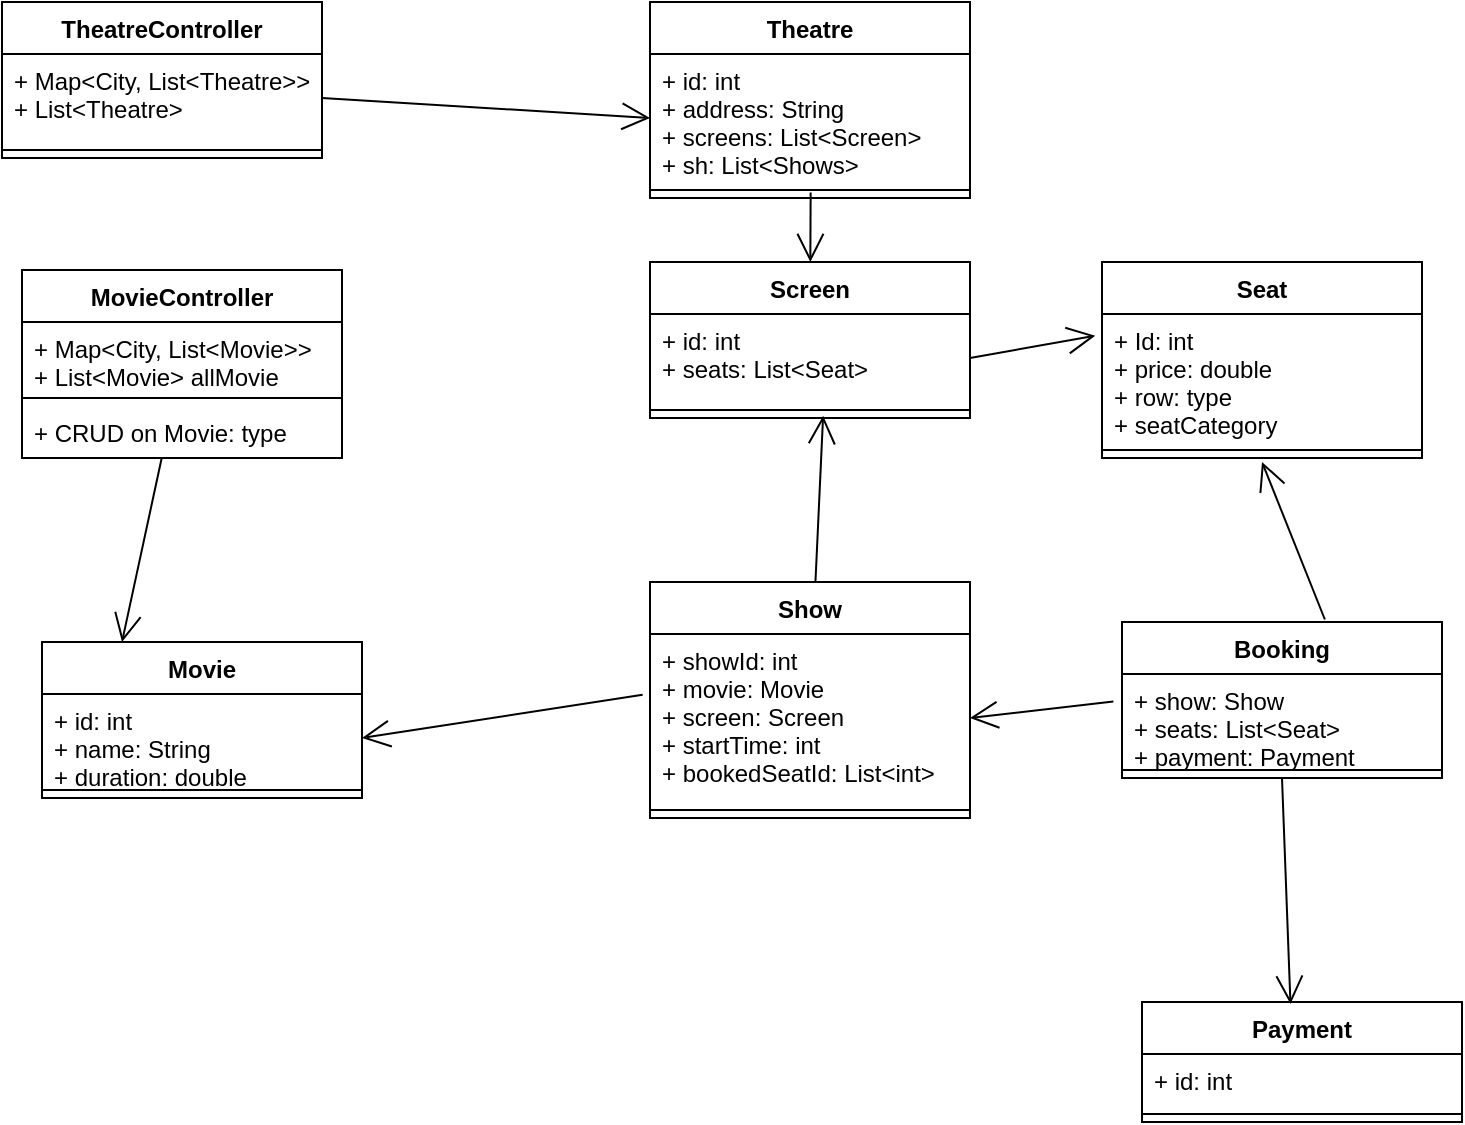 <mxfile>
    <diagram id="-WtOPFUp7KOy_wHp4BrG" name="Page-1">
        <mxGraphModel dx="1666" dy="1246" grid="1" gridSize="10" guides="1" tooltips="1" connect="1" arrows="1" fold="1" page="1" pageScale="1" pageWidth="827" pageHeight="1169" math="0" shadow="0">
            <root>
                <mxCell id="0"/>
                <mxCell id="1" parent="0"/>
                <mxCell id="2" value="TheatreController" style="swimlane;fontStyle=1;align=center;verticalAlign=top;childLayout=stackLayout;horizontal=1;startSize=26;horizontalStack=0;resizeParent=1;resizeParentMax=0;resizeLast=0;collapsible=1;marginBottom=0;" vertex="1" parent="1">
                    <mxGeometry x="90" y="70" width="160" height="78" as="geometry"/>
                </mxCell>
                <mxCell id="3" value="+ Map&lt;City, List&lt;Theatre&gt;&gt;&#10;+ List&lt;Theatre&gt;" style="text;strokeColor=none;fillColor=none;align=left;verticalAlign=top;spacingLeft=4;spacingRight=4;overflow=hidden;rotatable=0;points=[[0,0.5],[1,0.5]];portConstraint=eastwest;" vertex="1" parent="2">
                    <mxGeometry y="26" width="160" height="44" as="geometry"/>
                </mxCell>
                <mxCell id="4" value="" style="line;strokeWidth=1;fillColor=none;align=left;verticalAlign=middle;spacingTop=-1;spacingLeft=3;spacingRight=3;rotatable=0;labelPosition=right;points=[];portConstraint=eastwest;strokeColor=inherit;" vertex="1" parent="2">
                    <mxGeometry y="70" width="160" height="8" as="geometry"/>
                </mxCell>
                <mxCell id="6" value="Payment" style="swimlane;fontStyle=1;align=center;verticalAlign=top;childLayout=stackLayout;horizontal=1;startSize=26;horizontalStack=0;resizeParent=1;resizeParentMax=0;resizeLast=0;collapsible=1;marginBottom=0;" vertex="1" parent="1">
                    <mxGeometry x="660" y="570" width="160" height="60" as="geometry"/>
                </mxCell>
                <mxCell id="7" value="+ id: int" style="text;strokeColor=none;fillColor=none;align=left;verticalAlign=top;spacingLeft=4;spacingRight=4;overflow=hidden;rotatable=0;points=[[0,0.5],[1,0.5]];portConstraint=eastwest;" vertex="1" parent="6">
                    <mxGeometry y="26" width="160" height="26" as="geometry"/>
                </mxCell>
                <mxCell id="8" value="" style="line;strokeWidth=1;fillColor=none;align=left;verticalAlign=middle;spacingTop=-1;spacingLeft=3;spacingRight=3;rotatable=0;labelPosition=right;points=[];portConstraint=eastwest;strokeColor=inherit;" vertex="1" parent="6">
                    <mxGeometry y="52" width="160" height="8" as="geometry"/>
                </mxCell>
                <mxCell id="10" value="Booking" style="swimlane;fontStyle=1;align=center;verticalAlign=top;childLayout=stackLayout;horizontal=1;startSize=26;horizontalStack=0;resizeParent=1;resizeParentMax=0;resizeLast=0;collapsible=1;marginBottom=0;" vertex="1" parent="1">
                    <mxGeometry x="650" y="380" width="160" height="78" as="geometry"/>
                </mxCell>
                <mxCell id="11" value="+ show: Show&#10;+ seats: List&lt;Seat&gt;&#10;+ payment: Payment" style="text;strokeColor=none;fillColor=none;align=left;verticalAlign=top;spacingLeft=4;spacingRight=4;overflow=hidden;rotatable=0;points=[[0,0.5],[1,0.5]];portConstraint=eastwest;" vertex="1" parent="10">
                    <mxGeometry y="26" width="160" height="44" as="geometry"/>
                </mxCell>
                <mxCell id="12" value="" style="line;strokeWidth=1;fillColor=none;align=left;verticalAlign=middle;spacingTop=-1;spacingLeft=3;spacingRight=3;rotatable=0;labelPosition=right;points=[];portConstraint=eastwest;strokeColor=inherit;" vertex="1" parent="10">
                    <mxGeometry y="70" width="160" height="8" as="geometry"/>
                </mxCell>
                <mxCell id="14" value="MovieController" style="swimlane;fontStyle=1;align=center;verticalAlign=top;childLayout=stackLayout;horizontal=1;startSize=26;horizontalStack=0;resizeParent=1;resizeParentMax=0;resizeLast=0;collapsible=1;marginBottom=0;" vertex="1" parent="1">
                    <mxGeometry x="100" y="204" width="160" height="94" as="geometry"/>
                </mxCell>
                <mxCell id="15" value="+ Map&lt;City, List&lt;Movie&gt;&gt;&#10;+ List&lt;Movie&gt; allMovie" style="text;strokeColor=none;fillColor=none;align=left;verticalAlign=top;spacingLeft=4;spacingRight=4;overflow=hidden;rotatable=0;points=[[0,0.5],[1,0.5]];portConstraint=eastwest;" vertex="1" parent="14">
                    <mxGeometry y="26" width="160" height="34" as="geometry"/>
                </mxCell>
                <mxCell id="16" value="" style="line;strokeWidth=1;fillColor=none;align=left;verticalAlign=middle;spacingTop=-1;spacingLeft=3;spacingRight=3;rotatable=0;labelPosition=right;points=[];portConstraint=eastwest;strokeColor=inherit;" vertex="1" parent="14">
                    <mxGeometry y="60" width="160" height="8" as="geometry"/>
                </mxCell>
                <mxCell id="17" value="+ CRUD on Movie: type" style="text;strokeColor=none;fillColor=none;align=left;verticalAlign=top;spacingLeft=4;spacingRight=4;overflow=hidden;rotatable=0;points=[[0,0.5],[1,0.5]];portConstraint=eastwest;" vertex="1" parent="14">
                    <mxGeometry y="68" width="160" height="26" as="geometry"/>
                </mxCell>
                <mxCell id="18" value="Movie" style="swimlane;fontStyle=1;align=center;verticalAlign=top;childLayout=stackLayout;horizontal=1;startSize=26;horizontalStack=0;resizeParent=1;resizeParentMax=0;resizeLast=0;collapsible=1;marginBottom=0;" vertex="1" parent="1">
                    <mxGeometry x="110" y="390" width="160" height="78" as="geometry"/>
                </mxCell>
                <mxCell id="19" value="+ id: int&#10;+ name: String&#10;+ duration: double" style="text;strokeColor=none;fillColor=none;align=left;verticalAlign=top;spacingLeft=4;spacingRight=4;overflow=hidden;rotatable=0;points=[[0,0.5],[1,0.5]];portConstraint=eastwest;" vertex="1" parent="18">
                    <mxGeometry y="26" width="160" height="44" as="geometry"/>
                </mxCell>
                <mxCell id="20" value="" style="line;strokeWidth=1;fillColor=none;align=left;verticalAlign=middle;spacingTop=-1;spacingLeft=3;spacingRight=3;rotatable=0;labelPosition=right;points=[];portConstraint=eastwest;strokeColor=inherit;" vertex="1" parent="18">
                    <mxGeometry y="70" width="160" height="8" as="geometry"/>
                </mxCell>
                <mxCell id="22" value="Theatre" style="swimlane;fontStyle=1;align=center;verticalAlign=top;childLayout=stackLayout;horizontal=1;startSize=26;horizontalStack=0;resizeParent=1;resizeParentMax=0;resizeLast=0;collapsible=1;marginBottom=0;" vertex="1" parent="1">
                    <mxGeometry x="414" y="70" width="160" height="98" as="geometry"/>
                </mxCell>
                <mxCell id="23" value="+ id: int&#10;+ address: String&#10;+ screens: List&lt;Screen&gt;&#10;+ sh: List&lt;Shows&gt; " style="text;strokeColor=none;fillColor=none;align=left;verticalAlign=top;spacingLeft=4;spacingRight=4;overflow=hidden;rotatable=0;points=[[0,0.5],[1,0.5]];portConstraint=eastwest;" vertex="1" parent="22">
                    <mxGeometry y="26" width="160" height="64" as="geometry"/>
                </mxCell>
                <mxCell id="24" value="" style="line;strokeWidth=1;fillColor=none;align=left;verticalAlign=middle;spacingTop=-1;spacingLeft=3;spacingRight=3;rotatable=0;labelPosition=right;points=[];portConstraint=eastwest;strokeColor=inherit;" vertex="1" parent="22">
                    <mxGeometry y="90" width="160" height="8" as="geometry"/>
                </mxCell>
                <mxCell id="26" value="Show" style="swimlane;fontStyle=1;align=center;verticalAlign=top;childLayout=stackLayout;horizontal=1;startSize=26;horizontalStack=0;resizeParent=1;resizeParentMax=0;resizeLast=0;collapsible=1;marginBottom=0;" vertex="1" parent="1">
                    <mxGeometry x="414" y="360" width="160" height="118" as="geometry"/>
                </mxCell>
                <mxCell id="27" value="+ showId: int&#10;+ movie: Movie&#10;+ screen: Screen&#10;+ startTime: int&#10;+ bookedSeatId: List&lt;int&gt;" style="text;strokeColor=none;fillColor=none;align=left;verticalAlign=top;spacingLeft=4;spacingRight=4;overflow=hidden;rotatable=0;points=[[0,0.5],[1,0.5]];portConstraint=eastwest;" vertex="1" parent="26">
                    <mxGeometry y="26" width="160" height="84" as="geometry"/>
                </mxCell>
                <mxCell id="28" value="" style="line;strokeWidth=1;fillColor=none;align=left;verticalAlign=middle;spacingTop=-1;spacingLeft=3;spacingRight=3;rotatable=0;labelPosition=right;points=[];portConstraint=eastwest;strokeColor=inherit;" vertex="1" parent="26">
                    <mxGeometry y="110" width="160" height="8" as="geometry"/>
                </mxCell>
                <mxCell id="30" value="Screen" style="swimlane;fontStyle=1;align=center;verticalAlign=top;childLayout=stackLayout;horizontal=1;startSize=26;horizontalStack=0;resizeParent=1;resizeParentMax=0;resizeLast=0;collapsible=1;marginBottom=0;" vertex="1" parent="1">
                    <mxGeometry x="414" y="200" width="160" height="78" as="geometry"/>
                </mxCell>
                <mxCell id="31" value="+ id: int&#10;+ seats: List&lt;Seat&gt;" style="text;strokeColor=none;fillColor=none;align=left;verticalAlign=top;spacingLeft=4;spacingRight=4;overflow=hidden;rotatable=0;points=[[0,0.5],[1,0.5]];portConstraint=eastwest;" vertex="1" parent="30">
                    <mxGeometry y="26" width="160" height="44" as="geometry"/>
                </mxCell>
                <mxCell id="32" value="" style="line;strokeWidth=1;fillColor=none;align=left;verticalAlign=middle;spacingTop=-1;spacingLeft=3;spacingRight=3;rotatable=0;labelPosition=right;points=[];portConstraint=eastwest;strokeColor=inherit;" vertex="1" parent="30">
                    <mxGeometry y="70" width="160" height="8" as="geometry"/>
                </mxCell>
                <mxCell id="34" value="Seat" style="swimlane;fontStyle=1;align=center;verticalAlign=top;childLayout=stackLayout;horizontal=1;startSize=26;horizontalStack=0;resizeParent=1;resizeParentMax=0;resizeLast=0;collapsible=1;marginBottom=0;" vertex="1" parent="1">
                    <mxGeometry x="640" y="200" width="160" height="98" as="geometry"/>
                </mxCell>
                <mxCell id="35" value="+ Id: int&#10;+ price: double&#10;+ row: type&#10;+ seatCategory" style="text;strokeColor=none;fillColor=none;align=left;verticalAlign=top;spacingLeft=4;spacingRight=4;overflow=hidden;rotatable=0;points=[[0,0.5],[1,0.5]];portConstraint=eastwest;" vertex="1" parent="34">
                    <mxGeometry y="26" width="160" height="64" as="geometry"/>
                </mxCell>
                <mxCell id="36" value="" style="line;strokeWidth=1;fillColor=none;align=left;verticalAlign=middle;spacingTop=-1;spacingLeft=3;spacingRight=3;rotatable=0;labelPosition=right;points=[];portConstraint=eastwest;strokeColor=inherit;" vertex="1" parent="34">
                    <mxGeometry y="90" width="160" height="8" as="geometry"/>
                </mxCell>
                <mxCell id="38" value="" style="endArrow=open;endFill=1;endSize=12;html=1;entryX=0;entryY=0.5;entryDx=0;entryDy=0;exitX=1;exitY=0.5;exitDx=0;exitDy=0;" edge="1" parent="1" source="3" target="23">
                    <mxGeometry width="160" relative="1" as="geometry">
                        <mxPoint x="160" y="130" as="sourcePoint"/>
                        <mxPoint x="320" y="130" as="targetPoint"/>
                    </mxGeometry>
                </mxCell>
                <mxCell id="39" value="" style="endArrow=open;endFill=1;endSize=12;html=1;entryX=0.25;entryY=0;entryDx=0;entryDy=0;" edge="1" parent="1" source="14" target="18">
                    <mxGeometry width="160" relative="1" as="geometry">
                        <mxPoint x="260.0" y="128" as="sourcePoint"/>
                        <mxPoint x="424" y="138" as="targetPoint"/>
                    </mxGeometry>
                </mxCell>
                <mxCell id="40" value="" style="endArrow=open;endFill=1;endSize=12;html=1;exitX=-0.023;exitY=0.362;exitDx=0;exitDy=0;exitPerimeter=0;entryX=1;entryY=0.5;entryDx=0;entryDy=0;" edge="1" parent="1" source="27" target="19">
                    <mxGeometry width="160" relative="1" as="geometry">
                        <mxPoint x="180.0" y="340" as="sourcePoint"/>
                        <mxPoint x="250" y="300" as="targetPoint"/>
                    </mxGeometry>
                </mxCell>
                <mxCell id="41" value="" style="endArrow=open;endFill=1;endSize=12;html=1;entryX=1;entryY=0.5;entryDx=0;entryDy=0;exitX=-0.027;exitY=0.313;exitDx=0;exitDy=0;exitPerimeter=0;" edge="1" parent="1" source="11" target="27">
                    <mxGeometry width="160" relative="1" as="geometry">
                        <mxPoint x="640" y="420" as="sourcePoint"/>
                        <mxPoint x="510" y="450" as="targetPoint"/>
                    </mxGeometry>
                </mxCell>
                <mxCell id="42" value="" style="endArrow=open;endFill=1;endSize=12;html=1;entryX=0.464;entryY=0.017;entryDx=0;entryDy=0;exitX=0.5;exitY=1;exitDx=0;exitDy=0;entryPerimeter=0;" edge="1" parent="1" source="10" target="6">
                    <mxGeometry width="160" relative="1" as="geometry">
                        <mxPoint x="300.0" y="611" as="sourcePoint"/>
                        <mxPoint x="300.0" y="559" as="targetPoint"/>
                    </mxGeometry>
                </mxCell>
                <mxCell id="43" value="" style="endArrow=open;endFill=1;endSize=12;html=1;entryX=0.5;entryY=1.25;entryDx=0;entryDy=0;entryPerimeter=0;exitX=0.634;exitY=-0.016;exitDx=0;exitDy=0;exitPerimeter=0;" edge="1" parent="1" source="10" target="36">
                    <mxGeometry width="160" relative="1" as="geometry">
                        <mxPoint x="270.0" y="548.0" as="sourcePoint"/>
                        <mxPoint x="470" y="570" as="targetPoint"/>
                    </mxGeometry>
                </mxCell>
                <mxCell id="44" value="" style="endArrow=open;endFill=1;endSize=12;html=1;entryX=0.541;entryY=0.856;entryDx=0;entryDy=0;entryPerimeter=0;" edge="1" parent="1" source="26" target="32">
                    <mxGeometry width="160" relative="1" as="geometry">
                        <mxPoint x="493.62" y="322" as="sourcePoint"/>
                        <mxPoint x="494" y="280" as="targetPoint"/>
                    </mxGeometry>
                </mxCell>
                <mxCell id="45" value="" style="endArrow=open;endFill=1;endSize=12;html=1;exitX=0.502;exitY=0.663;exitDx=0;exitDy=0;exitPerimeter=0;" edge="1" parent="1" source="24" target="30">
                    <mxGeometry width="160" relative="1" as="geometry">
                        <mxPoint x="614.474" y="201.15" as="sourcePoint"/>
                        <mxPoint x="610" y="147.998" as="targetPoint"/>
                    </mxGeometry>
                </mxCell>
                <mxCell id="46" value="" style="endArrow=open;endFill=1;endSize=12;html=1;exitX=1;exitY=0.5;exitDx=0;exitDy=0;entryX=-0.021;entryY=0.169;entryDx=0;entryDy=0;entryPerimeter=0;" edge="1" parent="1" source="31" target="35">
                    <mxGeometry width="160" relative="1" as="geometry">
                        <mxPoint x="504.32" y="175.304" as="sourcePoint"/>
                        <mxPoint x="504.169" y="210" as="targetPoint"/>
                    </mxGeometry>
                </mxCell>
            </root>
        </mxGraphModel>
    </diagram>
</mxfile>